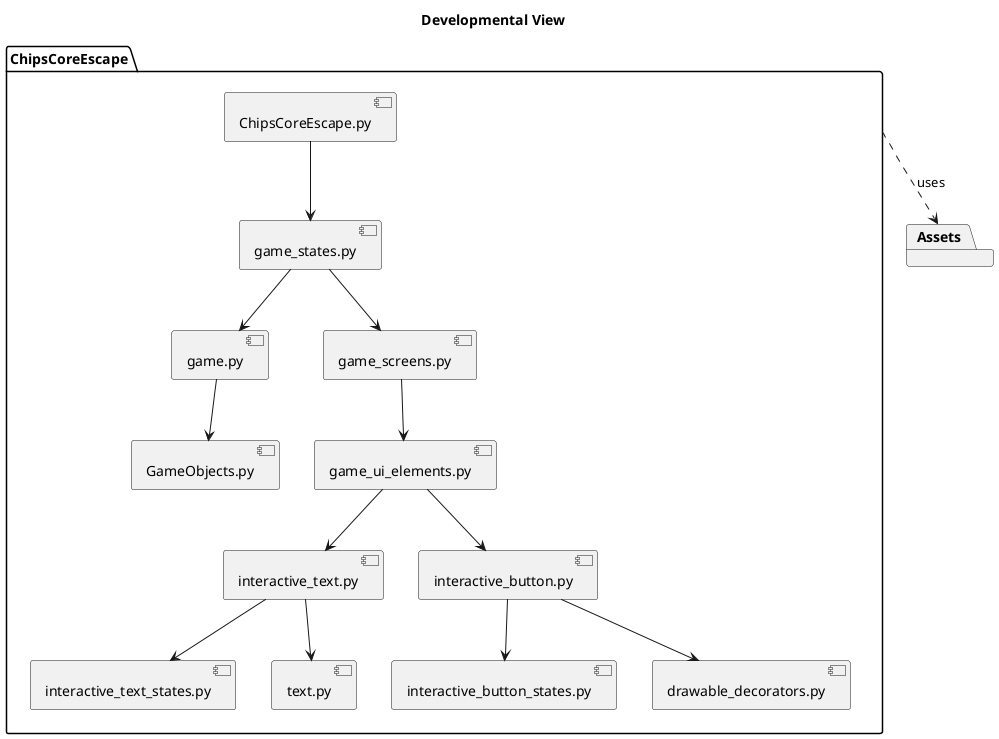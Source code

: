 @startuml Developmental View
title Developmental View
package "ChipsCoreEscape" {
    [ChipsCoreEscape.py] --> [game_states.py]
    [game_states.py] --> [game.py]
    [game_states.py] --> [game_screens.py]
    [game_screens.py] --> [game_ui_elements.py]
    [game_ui_elements.py] --> [interactive_text.py]
    [game_ui_elements.py] --> [interactive_button.py]
    [interactive_button.py] --> [interactive_button_states.py]
    [interactive_text.py] --> [interactive_text_states.py]
    [interactive_text.py] --> [text.py]
    [interactive_button.py] --> [drawable_decorators.py]
    [game.py] --> [GameObjects.py]
}

package "Assets" {
}

ChipsCoreEscape ..> Assets : uses
@enduml
